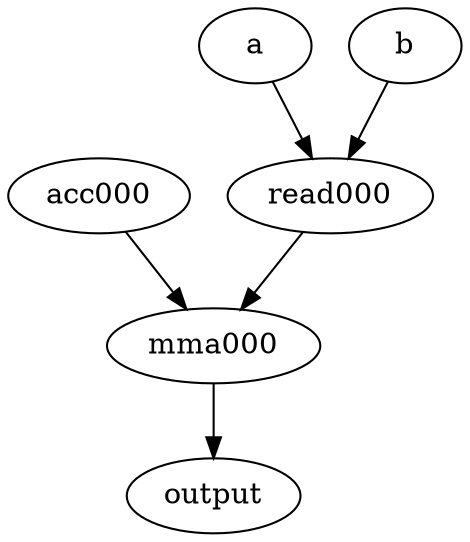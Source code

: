 strict digraph "" {
        node [style="n"];
        acc000  [label=acc000];
        mma000  [label=mma000];
        acc000 -> mma000;
        a       [label=a];
        read000 [label=read000];
        a -> read000;
        read000 -> mma000;
        b       [label=b];
        b -> read000;
        output  [label=output];
        mma000 -> output;
}
